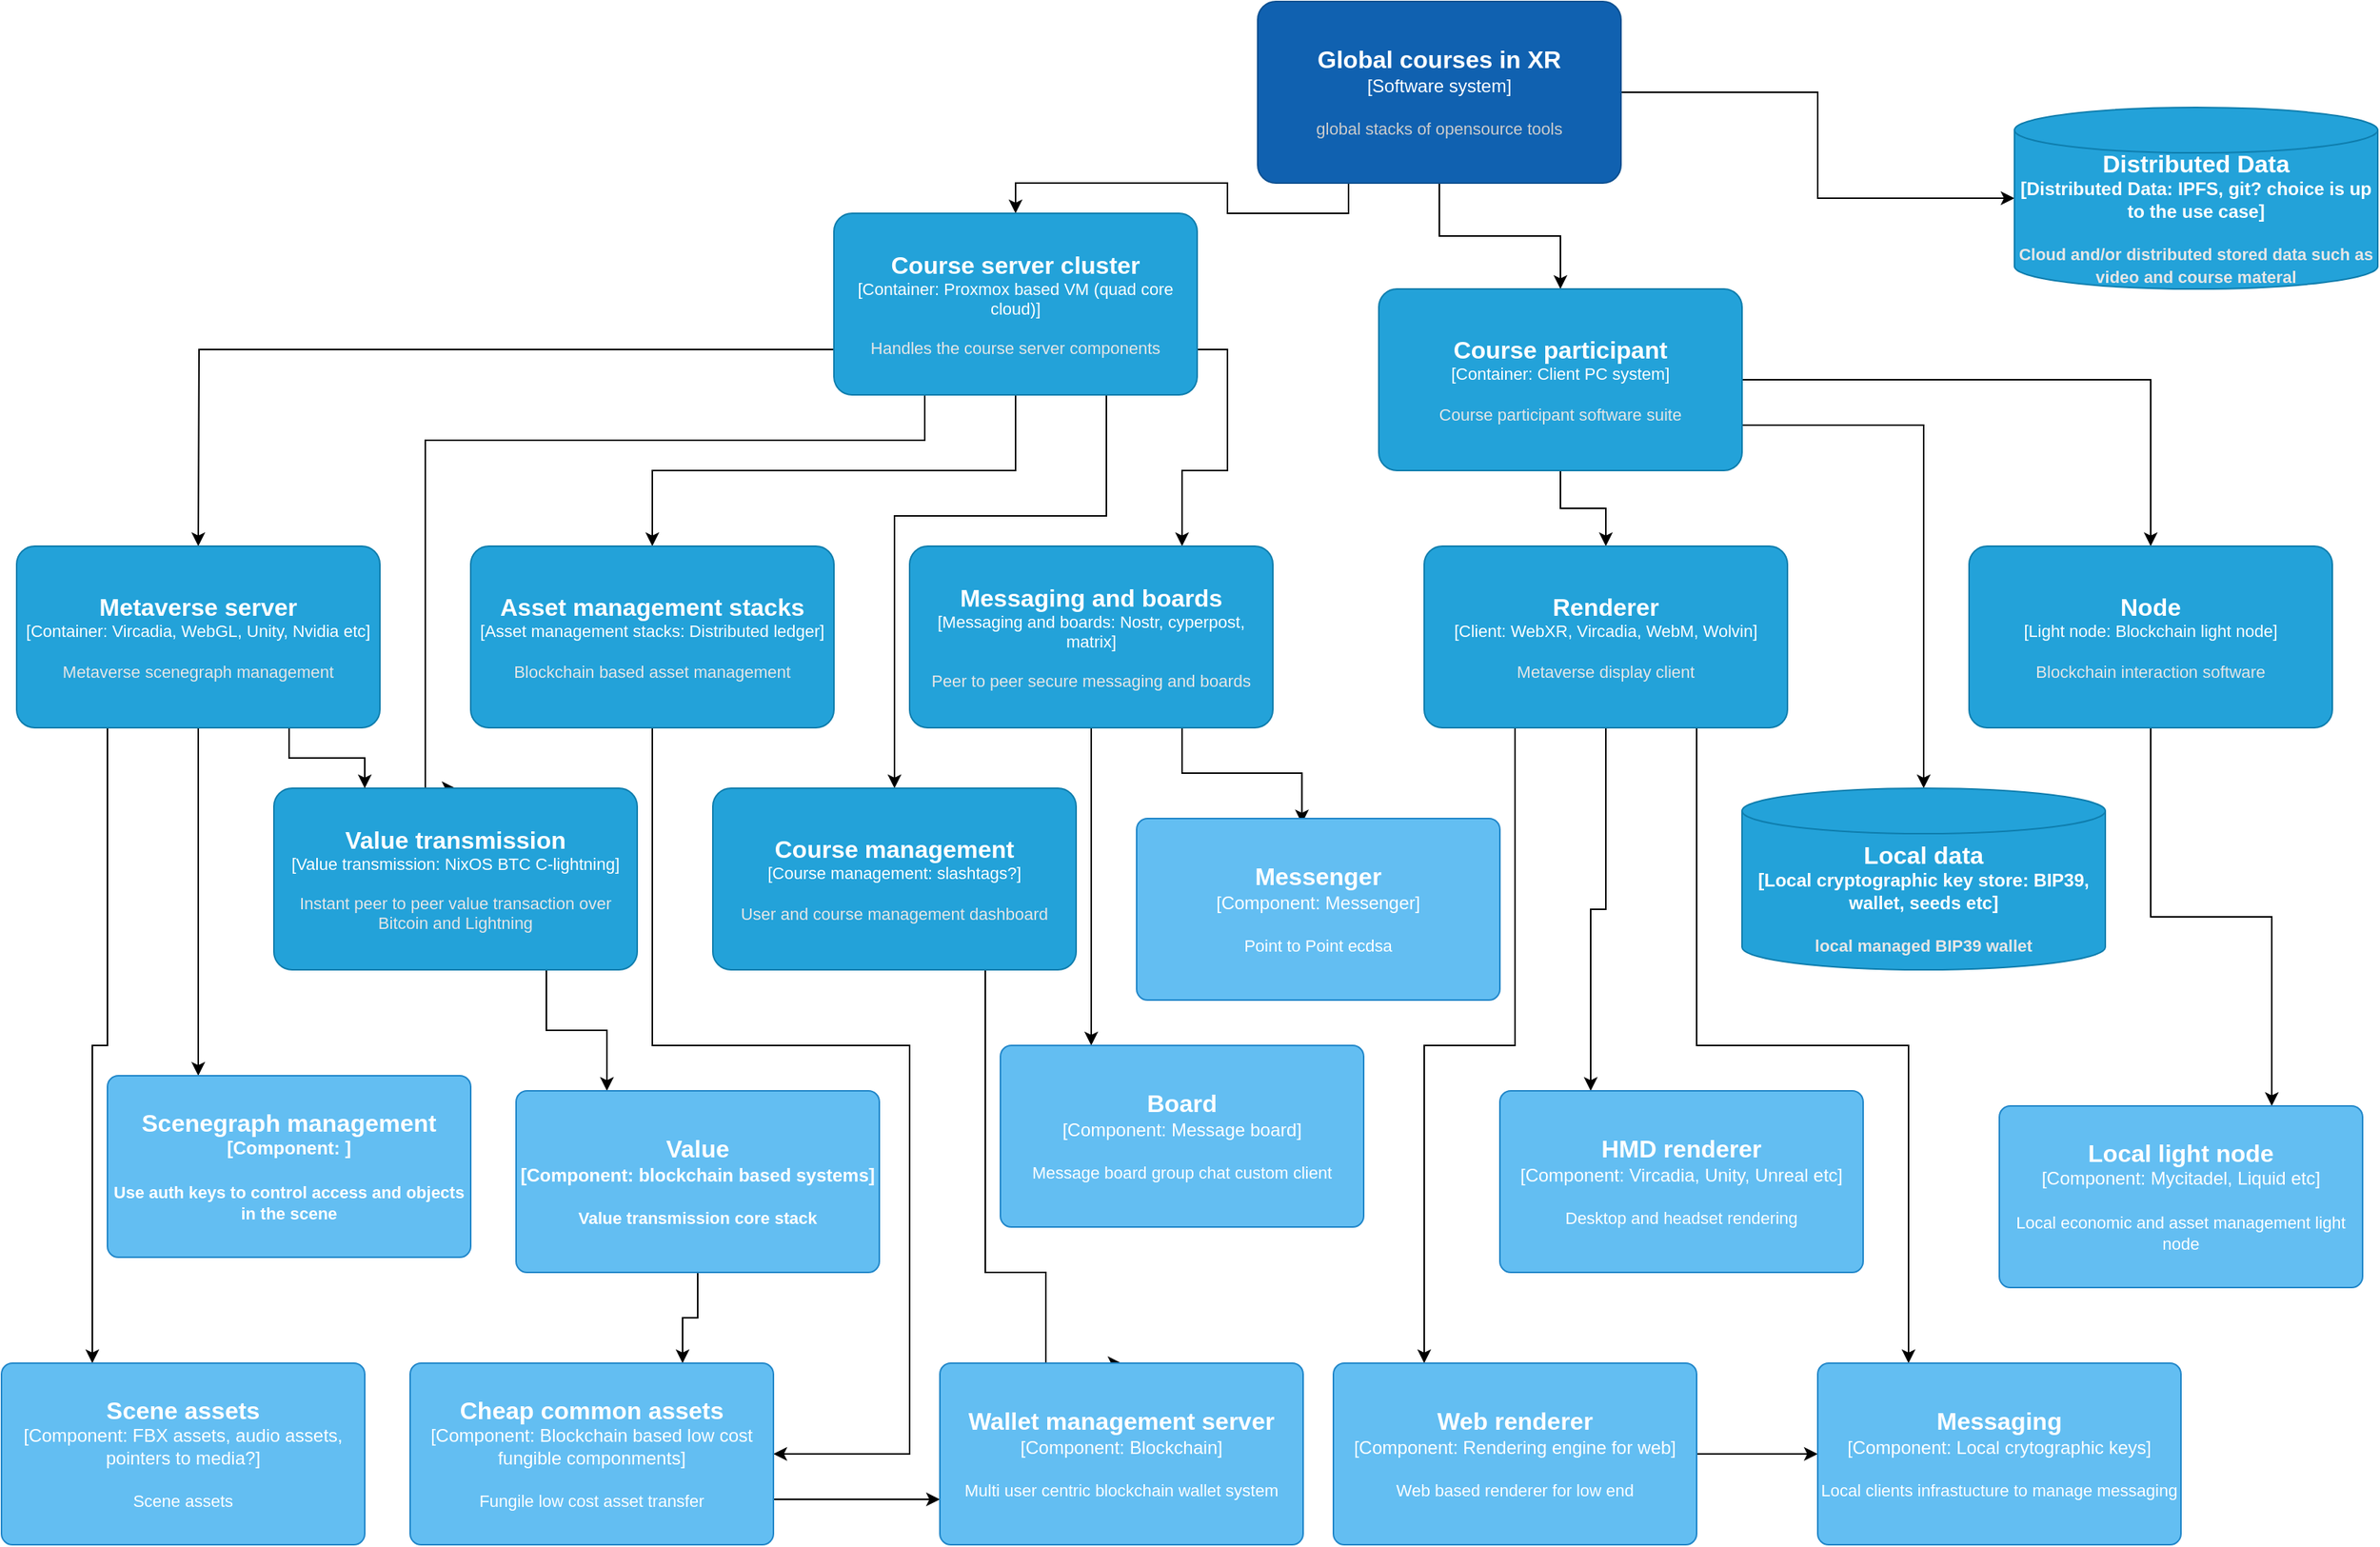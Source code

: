 <mxfile version="16.5.6" type="device"><diagram id="cxQk2MdGaBO0qzIXkfKY" name="Page-1"><mxGraphModel dx="1038" dy="528" grid="1" gridSize="10" guides="1" tooltips="1" connect="1" arrows="1" fold="1" page="1" pageScale="2" pageWidth="827" pageHeight="1169" math="0" shadow="0"><root><mxCell id="0"/><mxCell id="1" parent="0"/><mxCell id="uRhZzP5NxVnUdq0DHdxe-17" style="edgeStyle=orthogonalEdgeStyle;rounded=0;orthogonalLoop=1;jettySize=auto;html=1;exitX=0.25;exitY=1;exitDx=0;exitDy=0;exitPerimeter=0;entryX=0.5;entryY=0;entryDx=0;entryDy=0;entryPerimeter=0;" parent="1" source="uRhZzP5NxVnUdq0DHdxe-1" target="uRhZzP5NxVnUdq0DHdxe-3" edge="1"><mxGeometry relative="1" as="geometry"/></mxCell><mxCell id="uRhZzP5NxVnUdq0DHdxe-36" style="edgeStyle=orthogonalEdgeStyle;rounded=0;orthogonalLoop=1;jettySize=auto;html=1;exitX=0.5;exitY=1;exitDx=0;exitDy=0;exitPerimeter=0;" parent="1" source="uRhZzP5NxVnUdq0DHdxe-1" target="uRhZzP5NxVnUdq0DHdxe-4" edge="1"><mxGeometry relative="1" as="geometry"/></mxCell><mxCell id="uRhZzP5NxVnUdq0DHdxe-41" style="edgeStyle=orthogonalEdgeStyle;rounded=0;orthogonalLoop=1;jettySize=auto;html=1;exitX=1;exitY=0.5;exitDx=0;exitDy=0;exitPerimeter=0;" parent="1" source="uRhZzP5NxVnUdq0DHdxe-1" target="uRhZzP5NxVnUdq0DHdxe-39" edge="1"><mxGeometry relative="1" as="geometry"/></mxCell><object placeholders="1" c4Name="Global courses in XR" c4Type="Software system" c4Description="global stacks of opensource tools" label="&lt;font style=&quot;font-size: 16px&quot;&gt;&lt;b&gt;%c4Name%&lt;/b&gt;&lt;/font&gt;&lt;div&gt;[%c4Type%]&lt;/div&gt;&lt;br&gt;&lt;div&gt;&lt;font style=&quot;font-size: 11px&quot;&gt;&lt;font color=&quot;#cccccc&quot;&gt;%c4Description%&lt;/font&gt;&lt;/div&gt;" id="uRhZzP5NxVnUdq0DHdxe-1"><mxCell style="rounded=1;whiteSpace=wrap;html=1;labelBackgroundColor=none;fillColor=#1061B0;fontColor=#ffffff;align=center;arcSize=10;strokeColor=#0D5091;metaEdit=1;resizable=0;points=[[0.25,0,0],[0.5,0,0],[0.75,0,0],[1,0.25,0],[1,0.5,0],[1,0.75,0],[0.75,1,0],[0.5,1,0],[0.25,1,0],[0,0.75,0],[0,0.5,0],[0,0.25,0]];" parent="1" vertex="1"><mxGeometry x="840" y="20" width="240" height="120" as="geometry"/></mxCell></object><mxCell id="uRhZzP5NxVnUdq0DHdxe-24" style="edgeStyle=orthogonalEdgeStyle;rounded=0;orthogonalLoop=1;jettySize=auto;html=1;exitX=0.75;exitY=1;exitDx=0;exitDy=0;exitPerimeter=0;entryX=0.5;entryY=0;entryDx=0;entryDy=0;entryPerimeter=0;" parent="1" source="uRhZzP5NxVnUdq0DHdxe-3" target="uRhZzP5NxVnUdq0DHdxe-9" edge="1"><mxGeometry relative="1" as="geometry"><Array as="points"><mxPoint x="740" y="360"/><mxPoint x="600" y="360"/></Array></mxGeometry></mxCell><mxCell id="uRhZzP5NxVnUdq0DHdxe-26" style="edgeStyle=orthogonalEdgeStyle;rounded=0;orthogonalLoop=1;jettySize=auto;html=1;exitX=1;exitY=0.75;exitDx=0;exitDy=0;exitPerimeter=0;entryX=0.75;entryY=0;entryDx=0;entryDy=0;entryPerimeter=0;" parent="1" source="uRhZzP5NxVnUdq0DHdxe-3" target="uRhZzP5NxVnUdq0DHdxe-10" edge="1"><mxGeometry relative="1" as="geometry"/></mxCell><mxCell id="uRhZzP5NxVnUdq0DHdxe-29" style="edgeStyle=orthogonalEdgeStyle;rounded=0;orthogonalLoop=1;jettySize=auto;html=1;exitX=0.5;exitY=1;exitDx=0;exitDy=0;exitPerimeter=0;" parent="1" source="uRhZzP5NxVnUdq0DHdxe-3" target="uRhZzP5NxVnUdq0DHdxe-8" edge="1"><mxGeometry relative="1" as="geometry"/></mxCell><mxCell id="uRhZzP5NxVnUdq0DHdxe-31" style="edgeStyle=orthogonalEdgeStyle;rounded=0;orthogonalLoop=1;jettySize=auto;html=1;exitX=0.25;exitY=1;exitDx=0;exitDy=0;exitPerimeter=0;entryX=0.5;entryY=0;entryDx=0;entryDy=0;entryPerimeter=0;" parent="1" source="uRhZzP5NxVnUdq0DHdxe-3" target="uRhZzP5NxVnUdq0DHdxe-7" edge="1"><mxGeometry relative="1" as="geometry"><Array as="points"><mxPoint x="620" y="310"/><mxPoint x="290" y="310"/><mxPoint x="290" y="540"/></Array></mxGeometry></mxCell><mxCell id="uRhZzP5NxVnUdq0DHdxe-33" style="edgeStyle=orthogonalEdgeStyle;rounded=0;orthogonalLoop=1;jettySize=auto;html=1;exitX=0;exitY=0.75;exitDx=0;exitDy=0;exitPerimeter=0;entryX=0.5;entryY=0;entryDx=0;entryDy=0;entryPerimeter=0;" parent="1" source="uRhZzP5NxVnUdq0DHdxe-3" edge="1"><mxGeometry relative="1" as="geometry"><mxPoint x="140" y="380" as="targetPoint"/></mxGeometry></mxCell><object placeholders="1" c4Name="Course server cluster" c4Type="Container" c4Technology="Proxmox based VM (quad core cloud)" c4Description="Handles the course server components" label="&lt;font style=&quot;font-size: 16px&quot;&gt;&lt;b&gt;%c4Name%&lt;/b&gt;&lt;/font&gt;&lt;div&gt;[%c4Type%: %c4Technology%]&lt;/div&gt;&lt;br&gt;&lt;div&gt;&lt;font style=&quot;font-size: 11px&quot;&gt;&lt;font color=&quot;#E6E6E6&quot;&gt;%c4Description%&lt;/font&gt;&lt;/div&gt;" id="uRhZzP5NxVnUdq0DHdxe-3"><mxCell style="rounded=1;whiteSpace=wrap;html=1;fontSize=11;labelBackgroundColor=none;fillColor=#23A2D9;fontColor=#ffffff;align=center;arcSize=10;strokeColor=#0E7DAD;metaEdit=1;resizable=0;points=[[0.25,0,0],[0.5,0,0],[0.75,0,0],[1,0.25,0],[1,0.5,0],[1,0.75,0],[0.75,1,0],[0.5,1,0],[0.25,1,0],[0,0.75,0],[0,0.5,0],[0,0.25,0]];" parent="1" vertex="1"><mxGeometry x="560" y="160" width="240" height="120" as="geometry"/></mxCell></object><mxCell id="uRhZzP5NxVnUdq0DHdxe-43" style="edgeStyle=orthogonalEdgeStyle;rounded=0;orthogonalLoop=1;jettySize=auto;html=1;exitX=1;exitY=0.5;exitDx=0;exitDy=0;exitPerimeter=0;entryX=0.5;entryY=0;entryDx=0;entryDy=0;entryPerimeter=0;" parent="1" source="uRhZzP5NxVnUdq0DHdxe-4" target="uRhZzP5NxVnUdq0DHdxe-37" edge="1"><mxGeometry relative="1" as="geometry"/></mxCell><mxCell id="uRhZzP5NxVnUdq0DHdxe-44" style="edgeStyle=orthogonalEdgeStyle;rounded=0;orthogonalLoop=1;jettySize=auto;html=1;exitX=1;exitY=0.75;exitDx=0;exitDy=0;exitPerimeter=0;entryX=0.5;entryY=0;entryDx=0;entryDy=0;entryPerimeter=0;" parent="1" source="uRhZzP5NxVnUdq0DHdxe-4" target="uRhZzP5NxVnUdq0DHdxe-6" edge="1"><mxGeometry relative="1" as="geometry"/></mxCell><mxCell id="uRhZzP5NxVnUdq0DHdxe-45" style="edgeStyle=orthogonalEdgeStyle;rounded=0;orthogonalLoop=1;jettySize=auto;html=1;exitX=0.5;exitY=1;exitDx=0;exitDy=0;exitPerimeter=0;" parent="1" source="uRhZzP5NxVnUdq0DHdxe-4" target="uRhZzP5NxVnUdq0DHdxe-11" edge="1"><mxGeometry relative="1" as="geometry"/></mxCell><object placeholders="1" c4Name="Course participant" c4Type="Container" c4Technology="Client PC system" c4Description="Course participant software suite" label="&lt;font style=&quot;font-size: 16px&quot;&gt;&lt;b&gt;%c4Name%&lt;/b&gt;&lt;/font&gt;&lt;div&gt;[%c4Type%: %c4Technology%]&lt;/div&gt;&lt;br&gt;&lt;div&gt;&lt;font style=&quot;font-size: 11px&quot;&gt;&lt;font color=&quot;#E6E6E6&quot;&gt;%c4Description%&lt;/font&gt;&lt;/div&gt;" id="uRhZzP5NxVnUdq0DHdxe-4"><mxCell style="rounded=1;whiteSpace=wrap;html=1;fontSize=11;labelBackgroundColor=none;fillColor=#23A2D9;fontColor=#ffffff;align=center;arcSize=10;strokeColor=#0E7DAD;metaEdit=1;resizable=0;points=[[0.25,0,0],[0.5,0,0],[0.75,0,0],[1,0.25,0],[1,0.5,0],[1,0.75,0],[0.75,1,0],[0.5,1,0],[0.25,1,0],[0,0.75,0],[0,0.5,0],[0,0.25,0]];" parent="1" vertex="1"><mxGeometry x="920" y="210" width="240" height="120" as="geometry"/></mxCell></object><object placeholders="1" c4Type="Local data" c4Container="Local cryptographic key store" c4Technology="BIP39, wallet, seeds etc" c4Description="local managed BIP39 wallet" label="&lt;font style=&quot;font-size: 16px&quot;&gt;&lt;b&gt;%c4Type%&lt;/font&gt;&lt;div&gt;[%c4Container%:&amp;nbsp;%c4Technology%]&lt;/div&gt;&lt;br&gt;&lt;div&gt;&lt;font style=&quot;font-size: 11px&quot;&gt;&lt;font color=&quot;#E6E6E6&quot;&gt;%c4Description%&lt;/font&gt;&lt;/div&gt;" id="uRhZzP5NxVnUdq0DHdxe-6"><mxCell style="shape=cylinder3;size=15;whiteSpace=wrap;html=1;boundedLbl=1;rounded=0;labelBackgroundColor=none;fillColor=#23A2D9;fontSize=12;fontColor=#ffffff;align=center;strokeColor=#0E7DAD;metaEdit=1;points=[[0.5,0,0],[1,0.25,0],[1,0.5,0],[1,0.75,0],[0.5,1,0],[0,0.75,0],[0,0.5,0],[0,0.25,0]];resizable=0;" parent="1" vertex="1"><mxGeometry x="1160" y="540" width="240" height="120" as="geometry"/></mxCell></object><mxCell id="uRhZzP5NxVnUdq0DHdxe-80" style="edgeStyle=orthogonalEdgeStyle;rounded=0;orthogonalLoop=1;jettySize=auto;html=1;exitX=0.75;exitY=1;exitDx=0;exitDy=0;exitPerimeter=0;entryX=0.25;entryY=0;entryDx=0;entryDy=0;entryPerimeter=0;" parent="1" source="uRhZzP5NxVnUdq0DHdxe-7" target="uRhZzP5NxVnUdq0DHdxe-49" edge="1"><mxGeometry relative="1" as="geometry"/></mxCell><object placeholders="1" c4Name="Value transmission" c4Type="Value transmission" c4Technology="NixOS BTC C-lightning" c4Description="Instant peer to peer value transaction over Bitcoin and Lightning" label="&lt;font style=&quot;font-size: 16px&quot;&gt;&lt;b&gt;%c4Name%&lt;/b&gt;&lt;/font&gt;&lt;div&gt;[%c4Type%: %c4Technology%]&lt;/div&gt;&lt;br&gt;&lt;div&gt;&lt;font style=&quot;font-size: 11px&quot;&gt;&lt;font color=&quot;#E6E6E6&quot;&gt;%c4Description%&lt;/font&gt;&lt;/div&gt;" id="uRhZzP5NxVnUdq0DHdxe-7"><mxCell style="rounded=1;whiteSpace=wrap;html=1;fontSize=11;labelBackgroundColor=none;fillColor=#23A2D9;fontColor=#ffffff;align=center;arcSize=10;strokeColor=#0E7DAD;metaEdit=1;resizable=0;points=[[0.25,0,0],[0.5,0,0],[0.75,0,0],[1,0.25,0],[1,0.5,0],[1,0.75,0],[0.75,1,0],[0.5,1,0],[0.25,1,0],[0,0.75,0],[0,0.5,0],[0,0.25,0]];" parent="1" vertex="1"><mxGeometry x="190" y="540" width="240" height="120" as="geometry"/></mxCell></object><mxCell id="uRhZzP5NxVnUdq0DHdxe-76" style="edgeStyle=orthogonalEdgeStyle;rounded=0;orthogonalLoop=1;jettySize=auto;html=1;exitX=0.5;exitY=1;exitDx=0;exitDy=0;exitPerimeter=0;entryX=1;entryY=0.5;entryDx=0;entryDy=0;entryPerimeter=0;" parent="1" source="uRhZzP5NxVnUdq0DHdxe-8" target="uRhZzP5NxVnUdq0DHdxe-50" edge="1"><mxGeometry relative="1" as="geometry"><Array as="points"><mxPoint x="440" y="710"/><mxPoint x="610" y="710"/><mxPoint x="610" y="980"/></Array></mxGeometry></mxCell><object placeholders="1" c4Name="Asset management stacks" c4Type="Asset management stacks" c4Technology="Distributed ledger" c4Description="Blockchain based asset management" label="&lt;font style=&quot;font-size: 16px&quot;&gt;&lt;b&gt;%c4Name%&lt;/b&gt;&lt;/font&gt;&lt;div&gt;[%c4Type%: %c4Technology%]&lt;/div&gt;&lt;br&gt;&lt;div&gt;&lt;font style=&quot;font-size: 11px&quot;&gt;&lt;font color=&quot;#E6E6E6&quot;&gt;%c4Description%&lt;/font&gt;&lt;/div&gt;" id="uRhZzP5NxVnUdq0DHdxe-8"><mxCell style="rounded=1;whiteSpace=wrap;html=1;fontSize=11;labelBackgroundColor=none;fillColor=#23A2D9;fontColor=#ffffff;align=center;arcSize=10;strokeColor=#0E7DAD;metaEdit=1;resizable=0;points=[[0.25,0,0],[0.5,0,0],[0.75,0,0],[1,0.25,0],[1,0.5,0],[1,0.75,0],[0.75,1,0],[0.5,1,0],[0.25,1,0],[0,0.75,0],[0,0.5,0],[0,0.25,0]];" parent="1" vertex="1"><mxGeometry x="320" y="380" width="240" height="120" as="geometry"/></mxCell></object><mxCell id="uRhZzP5NxVnUdq0DHdxe-73" style="edgeStyle=orthogonalEdgeStyle;rounded=0;orthogonalLoop=1;jettySize=auto;html=1;exitX=0.75;exitY=1;exitDx=0;exitDy=0;exitPerimeter=0;entryX=0.5;entryY=0;entryDx=0;entryDy=0;entryPerimeter=0;" parent="1" source="uRhZzP5NxVnUdq0DHdxe-9" target="uRhZzP5NxVnUdq0DHdxe-54" edge="1"><mxGeometry relative="1" as="geometry"><Array as="points"><mxPoint x="660" y="860"/><mxPoint x="700" y="860"/></Array></mxGeometry></mxCell><object placeholders="1" c4Name="Course management" c4Type="Course management" c4Technology="slashtags?" c4Description="User and course management dashboard" label="&lt;font style=&quot;font-size: 16px&quot;&gt;&lt;b&gt;%c4Name%&lt;/b&gt;&lt;/font&gt;&lt;div&gt;[%c4Type%: %c4Technology%]&lt;/div&gt;&lt;br&gt;&lt;div&gt;&lt;font style=&quot;font-size: 11px&quot;&gt;&lt;font color=&quot;#E6E6E6&quot;&gt;%c4Description%&lt;/font&gt;&lt;/div&gt;" id="uRhZzP5NxVnUdq0DHdxe-9"><mxCell style="rounded=1;whiteSpace=wrap;html=1;fontSize=11;labelBackgroundColor=none;fillColor=#23A2D9;fontColor=#ffffff;align=center;arcSize=10;strokeColor=#0E7DAD;metaEdit=1;resizable=0;points=[[0.25,0,0],[0.5,0,0],[0.75,0,0],[1,0.25,0],[1,0.5,0],[1,0.75,0],[0.75,1,0],[0.5,1,0],[0.25,1,0],[0,0.75,0],[0,0.5,0],[0,0.25,0]];" parent="1" vertex="1"><mxGeometry x="480" y="540" width="240" height="120" as="geometry"/></mxCell></object><mxCell id="uRhZzP5NxVnUdq0DHdxe-68" style="edgeStyle=orthogonalEdgeStyle;rounded=0;orthogonalLoop=1;jettySize=auto;html=1;exitX=0.5;exitY=1;exitDx=0;exitDy=0;exitPerimeter=0;entryX=0.25;entryY=0;entryDx=0;entryDy=0;entryPerimeter=0;" parent="1" source="uRhZzP5NxVnUdq0DHdxe-10" target="uRhZzP5NxVnUdq0DHdxe-55" edge="1"><mxGeometry relative="1" as="geometry"/></mxCell><mxCell id="uRhZzP5NxVnUdq0DHdxe-90" style="edgeStyle=orthogonalEdgeStyle;rounded=0;orthogonalLoop=1;jettySize=auto;html=1;exitX=0.75;exitY=1;exitDx=0;exitDy=0;exitPerimeter=0;entryX=0.455;entryY=0.027;entryDx=0;entryDy=0;entryPerimeter=0;" parent="1" source="uRhZzP5NxVnUdq0DHdxe-10" target="uRhZzP5NxVnUdq0DHdxe-88" edge="1"><mxGeometry relative="1" as="geometry"/></mxCell><object placeholders="1" c4Name="Messaging and boards" c4Type="Messaging and boards" c4Technology="Nostr, cyperpost, matrix" c4Description="Peer to peer secure messaging and boards" label="&lt;font style=&quot;font-size: 16px&quot;&gt;&lt;b&gt;%c4Name%&lt;/b&gt;&lt;/font&gt;&lt;div&gt;[%c4Type%: %c4Technology%]&lt;/div&gt;&lt;br&gt;&lt;div&gt;&lt;font style=&quot;font-size: 11px&quot;&gt;&lt;font color=&quot;#E6E6E6&quot;&gt;%c4Description%&lt;/font&gt;&lt;/div&gt;" id="uRhZzP5NxVnUdq0DHdxe-10"><mxCell style="rounded=1;whiteSpace=wrap;html=1;fontSize=11;labelBackgroundColor=none;fillColor=#23A2D9;fontColor=#ffffff;align=center;arcSize=10;strokeColor=#0E7DAD;metaEdit=1;resizable=0;points=[[0.25,0,0],[0.5,0,0],[0.75,0,0],[1,0.25,0],[1,0.5,0],[1,0.75,0],[0.75,1,0],[0.5,1,0],[0.25,1,0],[0,0.75,0],[0,0.5,0],[0,0.25,0]];" parent="1" vertex="1"><mxGeometry x="610" y="380" width="240" height="120" as="geometry"/></mxCell></object><mxCell id="uRhZzP5NxVnUdq0DHdxe-59" style="edgeStyle=orthogonalEdgeStyle;rounded=0;orthogonalLoop=1;jettySize=auto;html=1;exitX=0.25;exitY=1;exitDx=0;exitDy=0;exitPerimeter=0;entryX=0.25;entryY=0;entryDx=0;entryDy=0;entryPerimeter=0;" parent="1" source="uRhZzP5NxVnUdq0DHdxe-11" target="uRhZzP5NxVnUdq0DHdxe-51" edge="1"><mxGeometry relative="1" as="geometry"/></mxCell><mxCell id="uRhZzP5NxVnUdq0DHdxe-60" style="edgeStyle=orthogonalEdgeStyle;rounded=0;orthogonalLoop=1;jettySize=auto;html=1;exitX=0.5;exitY=1;exitDx=0;exitDy=0;exitPerimeter=0;entryX=0.25;entryY=0;entryDx=0;entryDy=0;entryPerimeter=0;" parent="1" source="uRhZzP5NxVnUdq0DHdxe-11" target="uRhZzP5NxVnUdq0DHdxe-52" edge="1"><mxGeometry relative="1" as="geometry"/></mxCell><mxCell id="uRhZzP5NxVnUdq0DHdxe-63" style="edgeStyle=orthogonalEdgeStyle;rounded=0;orthogonalLoop=1;jettySize=auto;html=1;exitX=0.75;exitY=1;exitDx=0;exitDy=0;exitPerimeter=0;entryX=0.25;entryY=0;entryDx=0;entryDy=0;entryPerimeter=0;" parent="1" source="uRhZzP5NxVnUdq0DHdxe-11" target="uRhZzP5NxVnUdq0DHdxe-57" edge="1"><mxGeometry relative="1" as="geometry"/></mxCell><object placeholders="1" c4Name="Renderer" c4Type="Client" c4Technology="WebXR, Vircadia, WebM, Wolvin" c4Description="Metaverse display client" label="&lt;font style=&quot;font-size: 16px&quot;&gt;&lt;b&gt;%c4Name%&lt;/b&gt;&lt;/font&gt;&lt;div&gt;[%c4Type%: %c4Technology%]&lt;/div&gt;&lt;br&gt;&lt;div&gt;&lt;font style=&quot;font-size: 11px&quot;&gt;&lt;font color=&quot;#E6E6E6&quot;&gt;%c4Description%&lt;/font&gt;&lt;/div&gt;" id="uRhZzP5NxVnUdq0DHdxe-11"><mxCell style="rounded=1;whiteSpace=wrap;html=1;fontSize=11;labelBackgroundColor=none;fillColor=#23A2D9;fontColor=#ffffff;align=center;arcSize=10;strokeColor=#0E7DAD;metaEdit=1;resizable=0;points=[[0.25,0,0],[0.5,0,0],[0.75,0,0],[1,0.25,0],[1,0.5,0],[1,0.75,0],[0.75,1,0],[0.5,1,0],[0.25,1,0],[0,0.75,0],[0,0.5,0],[0,0.25,0]];" parent="1" vertex="1"><mxGeometry x="950" y="380" width="240" height="120" as="geometry"/></mxCell></object><mxCell id="uRhZzP5NxVnUdq0DHdxe-66" style="edgeStyle=orthogonalEdgeStyle;rounded=0;orthogonalLoop=1;jettySize=auto;html=1;exitX=0.5;exitY=1;exitDx=0;exitDy=0;exitPerimeter=0;entryX=0.75;entryY=0;entryDx=0;entryDy=0;entryPerimeter=0;" parent="1" source="uRhZzP5NxVnUdq0DHdxe-37" target="uRhZzP5NxVnUdq0DHdxe-56" edge="1"><mxGeometry relative="1" as="geometry"/></mxCell><object placeholders="1" c4Name="Node" c4Type="Light node" c4Technology="Blockchain light node" c4Description="Blockchain interaction software" label="&lt;font style=&quot;font-size: 16px&quot;&gt;&lt;b&gt;%c4Name%&lt;/b&gt;&lt;/font&gt;&lt;div&gt;[%c4Type%: %c4Technology%]&lt;/div&gt;&lt;br&gt;&lt;div&gt;&lt;font style=&quot;font-size: 11px&quot;&gt;&lt;font color=&quot;#E6E6E6&quot;&gt;%c4Description%&lt;/font&gt;&lt;/div&gt;" id="uRhZzP5NxVnUdq0DHdxe-37"><mxCell style="rounded=1;whiteSpace=wrap;html=1;fontSize=11;labelBackgroundColor=none;fillColor=#23A2D9;fontColor=#ffffff;align=center;arcSize=10;strokeColor=#0E7DAD;metaEdit=1;resizable=0;points=[[0.25,0,0],[0.5,0,0],[0.75,0,0],[1,0.25,0],[1,0.5,0],[1,0.75,0],[0.75,1,0],[0.5,1,0],[0.25,1,0],[0,0.75,0],[0,0.5,0],[0,0.25,0]];" parent="1" vertex="1"><mxGeometry x="1310" y="380" width="240" height="120" as="geometry"/></mxCell></object><object placeholders="1" c4Type="Distributed Data&#xA;" c4Container="Distributed Data" c4Technology="IPFS, git? choice is up to the use case" c4Description="Cloud and/or distributed stored data such as video and course materal" label="&lt;font style=&quot;font-size: 16px&quot;&gt;&lt;b&gt;%c4Type%&lt;/font&gt;&lt;div&gt;[%c4Container%:&amp;nbsp;%c4Technology%]&lt;/div&gt;&lt;br&gt;&lt;div&gt;&lt;font style=&quot;font-size: 11px&quot;&gt;&lt;font color=&quot;#E6E6E6&quot;&gt;%c4Description%&lt;/font&gt;&lt;/div&gt;" id="uRhZzP5NxVnUdq0DHdxe-39"><mxCell style="shape=cylinder3;size=15;whiteSpace=wrap;html=1;boundedLbl=1;rounded=0;labelBackgroundColor=none;fillColor=#23A2D9;fontSize=12;fontColor=#ffffff;align=center;strokeColor=#0E7DAD;metaEdit=1;points=[[0.5,0,0],[1,0.25,0],[1,0.5,0],[1,0.75,0],[0.5,1,0],[0,0.75,0],[0,0.5,0],[0,0.25,0]];resizable=0;" parent="1" vertex="1"><mxGeometry x="1340" y="90" width="240" height="120" as="geometry"/></mxCell></object><mxCell id="uRhZzP5NxVnUdq0DHdxe-81" style="edgeStyle=orthogonalEdgeStyle;rounded=0;orthogonalLoop=1;jettySize=auto;html=1;exitX=0.5;exitY=1;exitDx=0;exitDy=0;exitPerimeter=0;entryX=0.25;entryY=0;entryDx=0;entryDy=0;entryPerimeter=0;" parent="1" source="uRhZzP5NxVnUdq0DHdxe-47" target="uRhZzP5NxVnUdq0DHdxe-48" edge="1"><mxGeometry relative="1" as="geometry"/></mxCell><mxCell id="uRhZzP5NxVnUdq0DHdxe-82" style="edgeStyle=orthogonalEdgeStyle;rounded=0;orthogonalLoop=1;jettySize=auto;html=1;exitX=0.25;exitY=1;exitDx=0;exitDy=0;exitPerimeter=0;entryX=0.25;entryY=0;entryDx=0;entryDy=0;entryPerimeter=0;" parent="1" source="uRhZzP5NxVnUdq0DHdxe-47" target="uRhZzP5NxVnUdq0DHdxe-53" edge="1"><mxGeometry relative="1" as="geometry"/></mxCell><mxCell id="uRhZzP5NxVnUdq0DHdxe-87" style="edgeStyle=orthogonalEdgeStyle;rounded=0;orthogonalLoop=1;jettySize=auto;html=1;exitX=0.75;exitY=1;exitDx=0;exitDy=0;exitPerimeter=0;entryX=0.25;entryY=0;entryDx=0;entryDy=0;entryPerimeter=0;" parent="1" source="uRhZzP5NxVnUdq0DHdxe-47" target="uRhZzP5NxVnUdq0DHdxe-7" edge="1"><mxGeometry relative="1" as="geometry"/></mxCell><object placeholders="1" c4Name="Metaverse server" c4Type="Container" c4Technology="Vircadia, WebGL, Unity, Nvidia etc" c4Description="Metaverse scenegraph management" label="&lt;font style=&quot;font-size: 16px&quot;&gt;&lt;b&gt;%c4Name%&lt;/b&gt;&lt;/font&gt;&lt;div&gt;[%c4Type%: %c4Technology%]&lt;/div&gt;&lt;br&gt;&lt;div&gt;&lt;font style=&quot;font-size: 11px&quot;&gt;&lt;font color=&quot;#E6E6E6&quot;&gt;%c4Description%&lt;/font&gt;&lt;/div&gt;" id="uRhZzP5NxVnUdq0DHdxe-47"><mxCell style="rounded=1;whiteSpace=wrap;html=1;fontSize=11;labelBackgroundColor=none;fillColor=#23A2D9;fontColor=#ffffff;align=center;arcSize=10;strokeColor=#0E7DAD;metaEdit=1;resizable=0;points=[[0.25,0,0],[0.5,0,0],[0.75,0,0],[1,0.25,0],[1,0.5,0],[1,0.75,0],[0.75,1,0],[0.5,1,0],[0.25,1,0],[0,0.75,0],[0,0.5,0],[0,0.25,0]];" parent="1" vertex="1"><mxGeometry x="20" y="380" width="240" height="120" as="geometry"/></mxCell></object><object placeholders="1" c4Name="Scenegraph management" c4Type="Component" c4Technology="" c4Description="Use auth keys to control access and objects in the scene" label="&lt;font style=&quot;font-size: 16px&quot;&gt;&lt;span&gt;%c4Name%&lt;/span&gt;&lt;/font&gt;&lt;div&gt;[%c4Type%: %c4Technology%]&lt;/div&gt;&lt;br&gt;&lt;div&gt;&lt;font style=&quot;font-size: 11px&quot;&gt;%c4Description%&lt;/font&gt;&lt;/div&gt;" id="uRhZzP5NxVnUdq0DHdxe-48"><mxCell style="rounded=1;whiteSpace=wrap;html=1;labelBackgroundColor=none;fillColor=#63BEF2;fontColor=#ffffff;align=center;arcSize=6;strokeColor=#2086C9;metaEdit=1;resizable=0;points=[[0.25,0,0],[0.5,0,0],[0.75,0,0],[1,0.25,0],[1,0.5,0],[1,0.75,0],[0.75,1,0],[0.5,1,0],[0.25,1,0],[0,0.75,0],[0,0.5,0],[0,0.25,0]];fontStyle=1" parent="1" vertex="1"><mxGeometry x="80" y="730" width="240" height="120" as="geometry"/></mxCell></object><mxCell id="uRhZzP5NxVnUdq0DHdxe-74" style="edgeStyle=orthogonalEdgeStyle;rounded=0;orthogonalLoop=1;jettySize=auto;html=1;exitX=0.5;exitY=1;exitDx=0;exitDy=0;exitPerimeter=0;entryX=0.75;entryY=0;entryDx=0;entryDy=0;entryPerimeter=0;" parent="1" source="uRhZzP5NxVnUdq0DHdxe-49" target="uRhZzP5NxVnUdq0DHdxe-50" edge="1"><mxGeometry relative="1" as="geometry"/></mxCell><object placeholders="1" c4Name="Value&#xA;" c4Type="Component" c4Technology="blockchain based systems" c4Description="Value transmission core stack" label="&lt;font style=&quot;font-size: 16px&quot;&gt;&lt;span&gt;%c4Name%&lt;/span&gt;&lt;/font&gt;&lt;div&gt;[%c4Type%: %c4Technology%]&lt;/div&gt;&lt;br&gt;&lt;div&gt;&lt;font style=&quot;font-size: 11px&quot;&gt;%c4Description%&lt;/font&gt;&lt;/div&gt;" id="uRhZzP5NxVnUdq0DHdxe-49"><mxCell style="rounded=1;whiteSpace=wrap;html=1;labelBackgroundColor=none;fillColor=#63BEF2;fontColor=#ffffff;align=center;arcSize=6;strokeColor=#2086C9;metaEdit=1;resizable=0;points=[[0.25,0,0],[0.5,0,0],[0.75,0,0],[1,0.25,0],[1,0.5,0],[1,0.75,0],[0.75,1,0],[0.5,1,0],[0.25,1,0],[0,0.75,0],[0,0.5,0],[0,0.25,0]];fontStyle=1" parent="1" vertex="1"><mxGeometry x="350" y="740" width="240" height="120" as="geometry"/></mxCell></object><mxCell id="uRhZzP5NxVnUdq0DHdxe-83" style="edgeStyle=orthogonalEdgeStyle;rounded=0;orthogonalLoop=1;jettySize=auto;html=1;exitX=1;exitY=0.75;exitDx=0;exitDy=0;exitPerimeter=0;entryX=0;entryY=0.75;entryDx=0;entryDy=0;entryPerimeter=0;" parent="1" source="uRhZzP5NxVnUdq0DHdxe-50" target="uRhZzP5NxVnUdq0DHdxe-54" edge="1"><mxGeometry relative="1" as="geometry"/></mxCell><object placeholders="1" c4Name="Cheap common assets" c4Type="Component" c4Technology="Blockchain based low cost fungible componments" c4Description="Fungile low cost asset transfer" label="&lt;font style=&quot;font-size: 16px&quot;&gt;&lt;b&gt;%c4Name%&lt;/b&gt;&lt;/font&gt;&lt;div&gt;[%c4Type%: %c4Technology%]&lt;/div&gt;&lt;br&gt;&lt;div&gt;&lt;font style=&quot;font-size: 11px&quot;&gt;%c4Description%&lt;/font&gt;&lt;/div&gt;" id="uRhZzP5NxVnUdq0DHdxe-50"><mxCell style="rounded=1;whiteSpace=wrap;html=1;labelBackgroundColor=none;fillColor=#63BEF2;fontColor=#ffffff;align=center;arcSize=6;strokeColor=#2086C9;metaEdit=1;resizable=0;points=[[0.25,0,0],[0.5,0,0],[0.75,0,0],[1,0.25,0],[1,0.5,0],[1,0.75,0],[0.75,1,0],[0.5,1,0],[0.25,1,0],[0,0.75,0],[0,0.5,0],[0,0.25,0]];" parent="1" vertex="1"><mxGeometry x="280" y="920" width="240" height="120" as="geometry"/></mxCell></object><mxCell id="uRhZzP5NxVnUdq0DHdxe-84" style="edgeStyle=orthogonalEdgeStyle;rounded=0;orthogonalLoop=1;jettySize=auto;html=1;exitX=1;exitY=0.5;exitDx=0;exitDy=0;exitPerimeter=0;entryX=0;entryY=0.5;entryDx=0;entryDy=0;entryPerimeter=0;" parent="1" source="uRhZzP5NxVnUdq0DHdxe-51" target="uRhZzP5NxVnUdq0DHdxe-57" edge="1"><mxGeometry relative="1" as="geometry"/></mxCell><object placeholders="1" c4Name="Web renderer" c4Type="Component" c4Technology="Rendering engine for web" c4Description="Web based renderer for low end" label="&lt;font style=&quot;font-size: 16px&quot;&gt;&lt;b&gt;%c4Name%&lt;/b&gt;&lt;/font&gt;&lt;div&gt;[%c4Type%: %c4Technology%]&lt;/div&gt;&lt;br&gt;&lt;div&gt;&lt;font style=&quot;font-size: 11px&quot;&gt;%c4Description%&lt;/font&gt;&lt;/div&gt;" id="uRhZzP5NxVnUdq0DHdxe-51"><mxCell style="rounded=1;whiteSpace=wrap;html=1;labelBackgroundColor=none;fillColor=#63BEF2;fontColor=#ffffff;align=center;arcSize=6;strokeColor=#2086C9;metaEdit=1;resizable=0;points=[[0.25,0,0],[0.5,0,0],[0.75,0,0],[1,0.25,0],[1,0.5,0],[1,0.75,0],[0.75,1,0],[0.5,1,0],[0.25,1,0],[0,0.75,0],[0,0.5,0],[0,0.25,0]];" parent="1" vertex="1"><mxGeometry x="890" y="920" width="240" height="120" as="geometry"/></mxCell></object><object placeholders="1" c4Name="HMD renderer" c4Type="Component" c4Technology="Vircadia, Unity, Unreal etc" c4Description="Desktop and headset rendering" label="&lt;font style=&quot;font-size: 16px&quot;&gt;&lt;b&gt;%c4Name%&lt;/b&gt;&lt;/font&gt;&lt;div&gt;[%c4Type%: %c4Technology%]&lt;/div&gt;&lt;br&gt;&lt;div&gt;&lt;font style=&quot;font-size: 11px&quot;&gt;%c4Description%&lt;/font&gt;&lt;/div&gt;" id="uRhZzP5NxVnUdq0DHdxe-52"><mxCell style="rounded=1;whiteSpace=wrap;html=1;labelBackgroundColor=none;fillColor=#63BEF2;fontColor=#ffffff;align=center;arcSize=6;strokeColor=#2086C9;metaEdit=1;resizable=0;points=[[0.25,0,0],[0.5,0,0],[0.75,0,0],[1,0.25,0],[1,0.5,0],[1,0.75,0],[0.75,1,0],[0.5,1,0],[0.25,1,0],[0,0.75,0],[0,0.5,0],[0,0.25,0]];" parent="1" vertex="1"><mxGeometry x="1000" y="740" width="240" height="120" as="geometry"/></mxCell></object><object placeholders="1" c4Name="Scene assets" c4Type="Component" c4Technology="FBX assets, audio assets, pointers to media?" c4Description="Scene assets" label="&lt;font style=&quot;font-size: 16px&quot;&gt;&lt;b&gt;%c4Name%&lt;/b&gt;&lt;/font&gt;&lt;div&gt;[%c4Type%: %c4Technology%]&lt;/div&gt;&lt;br&gt;&lt;div&gt;&lt;font style=&quot;font-size: 11px&quot;&gt;%c4Description%&lt;/font&gt;&lt;/div&gt;" id="uRhZzP5NxVnUdq0DHdxe-53"><mxCell style="rounded=1;whiteSpace=wrap;html=1;labelBackgroundColor=none;fillColor=#63BEF2;fontColor=#ffffff;align=center;arcSize=6;strokeColor=#2086C9;metaEdit=1;resizable=0;points=[[0.25,0,0],[0.5,0,0],[0.75,0,0],[1,0.25,0],[1,0.5,0],[1,0.75,0],[0.75,1,0],[0.5,1,0],[0.25,1,0],[0,0.75,0],[0,0.5,0],[0,0.25,0]];" parent="1" vertex="1"><mxGeometry x="10" y="920" width="240" height="120" as="geometry"/></mxCell></object><object placeholders="1" c4Name="Wallet management server&#xA;" c4Type="Component" c4Technology="Blockchain" c4Description="Multi user centric blockchain wallet system" label="&lt;font style=&quot;font-size: 16px&quot;&gt;&lt;b&gt;%c4Name%&lt;/b&gt;&lt;/font&gt;&lt;div&gt;[%c4Type%: %c4Technology%]&lt;/div&gt;&lt;br&gt;&lt;div&gt;&lt;font style=&quot;font-size: 11px&quot;&gt;%c4Description%&lt;/font&gt;&lt;/div&gt;" id="uRhZzP5NxVnUdq0DHdxe-54"><mxCell style="rounded=1;whiteSpace=wrap;html=1;labelBackgroundColor=none;fillColor=#63BEF2;fontColor=#ffffff;align=center;arcSize=6;strokeColor=#2086C9;metaEdit=1;resizable=0;points=[[0.25,0,0],[0.5,0,0],[0.75,0,0],[1,0.25,0],[1,0.5,0],[1,0.75,0],[0.75,1,0],[0.5,1,0],[0.25,1,0],[0,0.75,0],[0,0.5,0],[0,0.25,0]];" parent="1" vertex="1"><mxGeometry x="630" y="920" width="240" height="120" as="geometry"/></mxCell></object><object placeholders="1" c4Name="Board" c4Type="Component" c4Technology="Message board" c4Description="Message board group chat custom client" label="&lt;font style=&quot;font-size: 16px&quot;&gt;&lt;b&gt;%c4Name%&lt;/b&gt;&lt;/font&gt;&lt;div&gt;[%c4Type%: %c4Technology%]&lt;/div&gt;&lt;br&gt;&lt;div&gt;&lt;font style=&quot;font-size: 11px&quot;&gt;%c4Description%&lt;/font&gt;&lt;/div&gt;" id="uRhZzP5NxVnUdq0DHdxe-55"><mxCell style="rounded=1;whiteSpace=wrap;html=1;labelBackgroundColor=none;fillColor=#63BEF2;fontColor=#ffffff;align=center;arcSize=6;strokeColor=#2086C9;metaEdit=1;resizable=0;points=[[0.25,0,0],[0.5,0,0],[0.75,0,0],[1,0.25,0],[1,0.5,0],[1,0.75,0],[0.75,1,0],[0.5,1,0],[0.25,1,0],[0,0.75,0],[0,0.5,0],[0,0.25,0]];" parent="1" vertex="1"><mxGeometry x="670" y="710" width="240" height="120" as="geometry"/></mxCell></object><object placeholders="1" c4Name="Local light node" c4Type="Component" c4Technology="Mycitadel, Liquid etc" c4Description="Local economic and asset management light node" label="&lt;font style=&quot;font-size: 16px&quot;&gt;&lt;b&gt;%c4Name%&lt;/b&gt;&lt;/font&gt;&lt;div&gt;[%c4Type%: %c4Technology%]&lt;/div&gt;&lt;br&gt;&lt;div&gt;&lt;font style=&quot;font-size: 11px&quot;&gt;%c4Description%&lt;/font&gt;&lt;/div&gt;" id="uRhZzP5NxVnUdq0DHdxe-56"><mxCell style="rounded=1;whiteSpace=wrap;html=1;labelBackgroundColor=none;fillColor=#63BEF2;fontColor=#ffffff;align=center;arcSize=6;strokeColor=#2086C9;metaEdit=1;resizable=0;points=[[0.25,0,0],[0.5,0,0],[0.75,0,0],[1,0.25,0],[1,0.5,0],[1,0.75,0],[0.75,1,0],[0.5,1,0],[0.25,1,0],[0,0.75,0],[0,0.5,0],[0,0.25,0]];" parent="1" vertex="1"><mxGeometry x="1330" y="750" width="240" height="120" as="geometry"/></mxCell></object><object placeholders="1" c4Name="Messaging" c4Type="Component" c4Technology="Local crytographic keys" c4Description="Local clients infrastucture to manage messaging" label="&lt;font style=&quot;font-size: 16px&quot;&gt;&lt;b&gt;%c4Name%&lt;/b&gt;&lt;/font&gt;&lt;div&gt;[%c4Type%: %c4Technology%]&lt;/div&gt;&lt;br&gt;&lt;div&gt;&lt;font style=&quot;font-size: 11px&quot;&gt;%c4Description%&lt;/font&gt;&lt;/div&gt;" id="uRhZzP5NxVnUdq0DHdxe-57"><mxCell style="rounded=1;whiteSpace=wrap;html=1;labelBackgroundColor=none;fillColor=#63BEF2;fontColor=#ffffff;align=center;arcSize=6;strokeColor=#2086C9;metaEdit=1;resizable=0;points=[[0.25,0,0],[0.5,0,0],[0.75,0,0],[1,0.25,0],[1,0.5,0],[1,0.75,0],[0.75,1,0],[0.5,1,0],[0.25,1,0],[0,0.75,0],[0,0.5,0],[0,0.25,0]];" parent="1" vertex="1"><mxGeometry x="1210" y="920" width="240" height="120" as="geometry"/></mxCell></object><object placeholders="1" c4Name="Messenger" c4Type="Component" c4Technology="Messenger" c4Description="Point to Point ecdsa" label="&lt;font style=&quot;font-size: 16px&quot;&gt;&lt;b&gt;%c4Name%&lt;/b&gt;&lt;/font&gt;&lt;div&gt;[%c4Type%: %c4Technology%]&lt;/div&gt;&lt;br&gt;&lt;div&gt;&lt;font style=&quot;font-size: 11px&quot;&gt;%c4Description%&lt;/font&gt;&lt;/div&gt;" id="uRhZzP5NxVnUdq0DHdxe-88"><mxCell style="rounded=1;whiteSpace=wrap;html=1;labelBackgroundColor=none;fillColor=#63BEF2;fontColor=#ffffff;align=center;arcSize=6;strokeColor=#2086C9;metaEdit=1;resizable=0;points=[[0.25,0,0],[0.5,0,0],[0.75,0,0],[1,0.25,0],[1,0.5,0],[1,0.75,0],[0.75,1,0],[0.5,1,0],[0.25,1,0],[0,0.75,0],[0,0.5,0],[0,0.25,0]];" parent="1" vertex="1"><mxGeometry x="760" y="560" width="240" height="120" as="geometry"/></mxCell></object></root></mxGraphModel></diagram></mxfile>